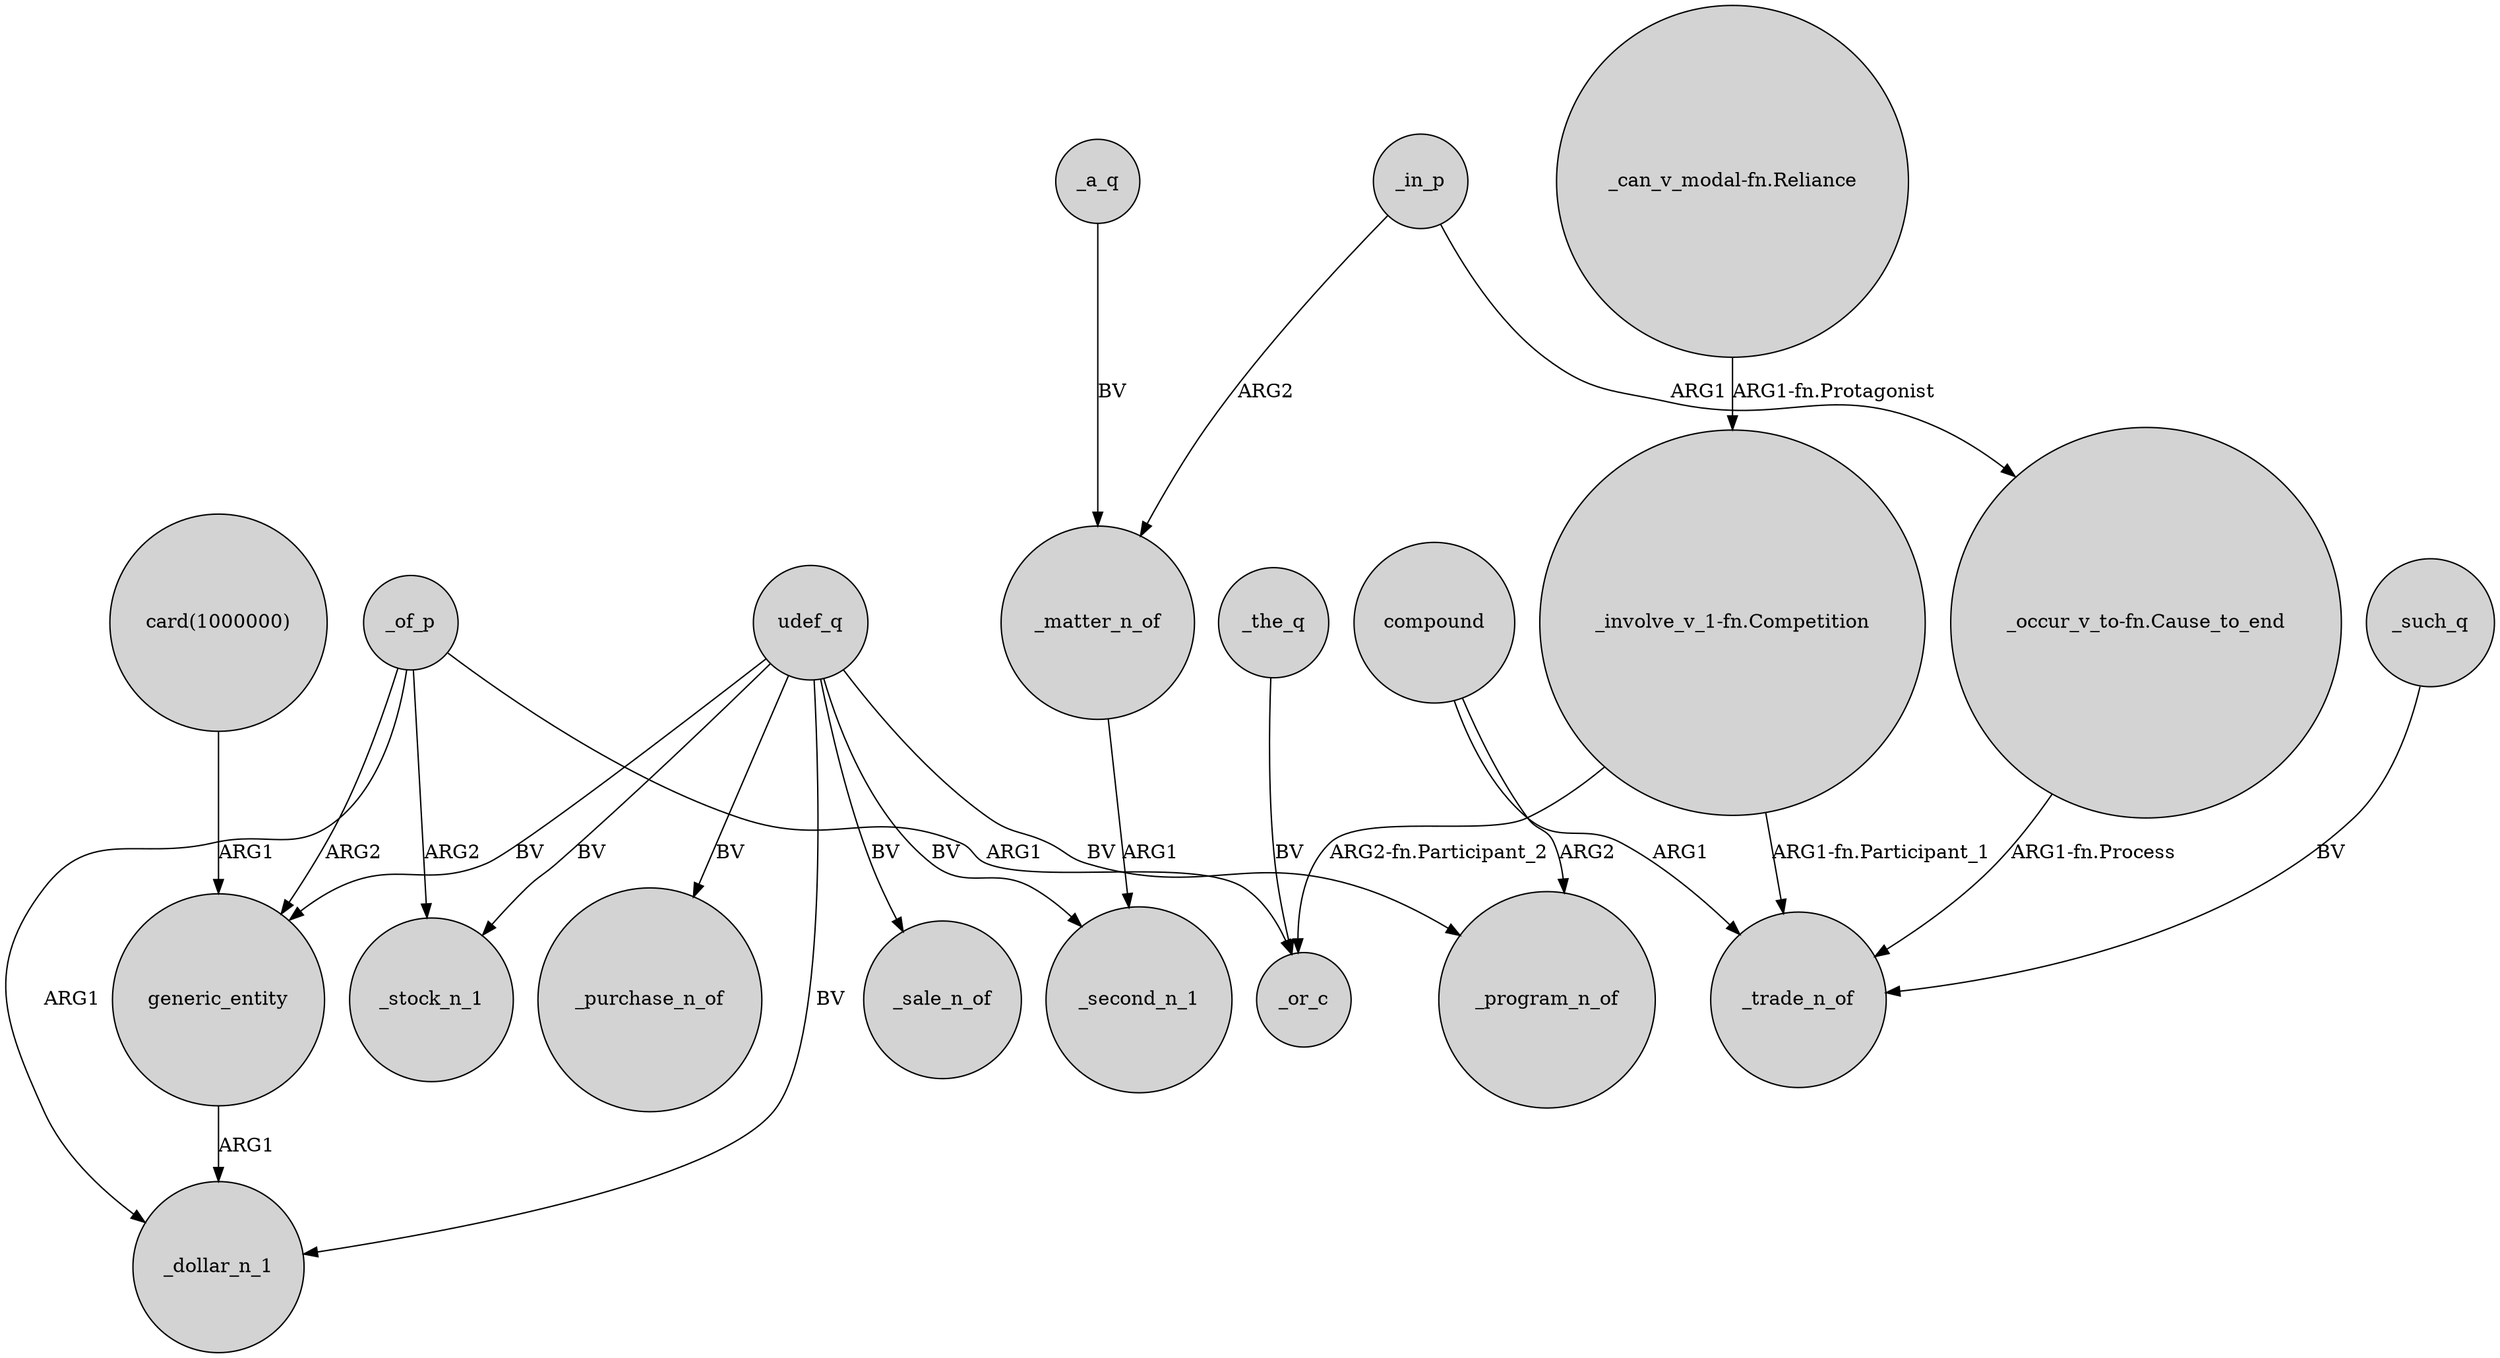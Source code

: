 digraph {
	node [shape=circle style=filled]
	_of_p -> _dollar_n_1 [label=ARG1]
	"_occur_v_to-fn.Cause_to_end" -> _trade_n_of [label="ARG1-fn.Process"]
	_in_p -> _matter_n_of [label=ARG2]
	_a_q -> _matter_n_of [label=BV]
	udef_q -> _second_n_1 [label=BV]
	compound -> _trade_n_of [label=ARG1]
	"_involve_v_1-fn.Competition" -> _or_c [label="ARG2-fn.Participant_2"]
	_of_p -> _or_c [label=ARG1]
	udef_q -> _sale_n_of [label=BV]
	_matter_n_of -> _second_n_1 [label=ARG1]
	udef_q -> generic_entity [label=BV]
	udef_q -> _program_n_of [label=BV]
	_in_p -> "_occur_v_to-fn.Cause_to_end" [label=ARG1]
	generic_entity -> _dollar_n_1 [label=ARG1]
	"_involve_v_1-fn.Competition" -> _trade_n_of [label="ARG1-fn.Participant_1"]
	compound -> _program_n_of [label=ARG2]
	udef_q -> _stock_n_1 [label=BV]
	"card(1000000)" -> generic_entity [label=ARG1]
	udef_q -> _purchase_n_of [label=BV]
	_such_q -> _trade_n_of [label=BV]
	_of_p -> generic_entity [label=ARG2]
	udef_q -> _dollar_n_1 [label=BV]
	_the_q -> _or_c [label=BV]
	_of_p -> _stock_n_1 [label=ARG2]
	"_can_v_modal-fn.Reliance" -> "_involve_v_1-fn.Competition" [label="ARG1-fn.Protagonist"]
}
